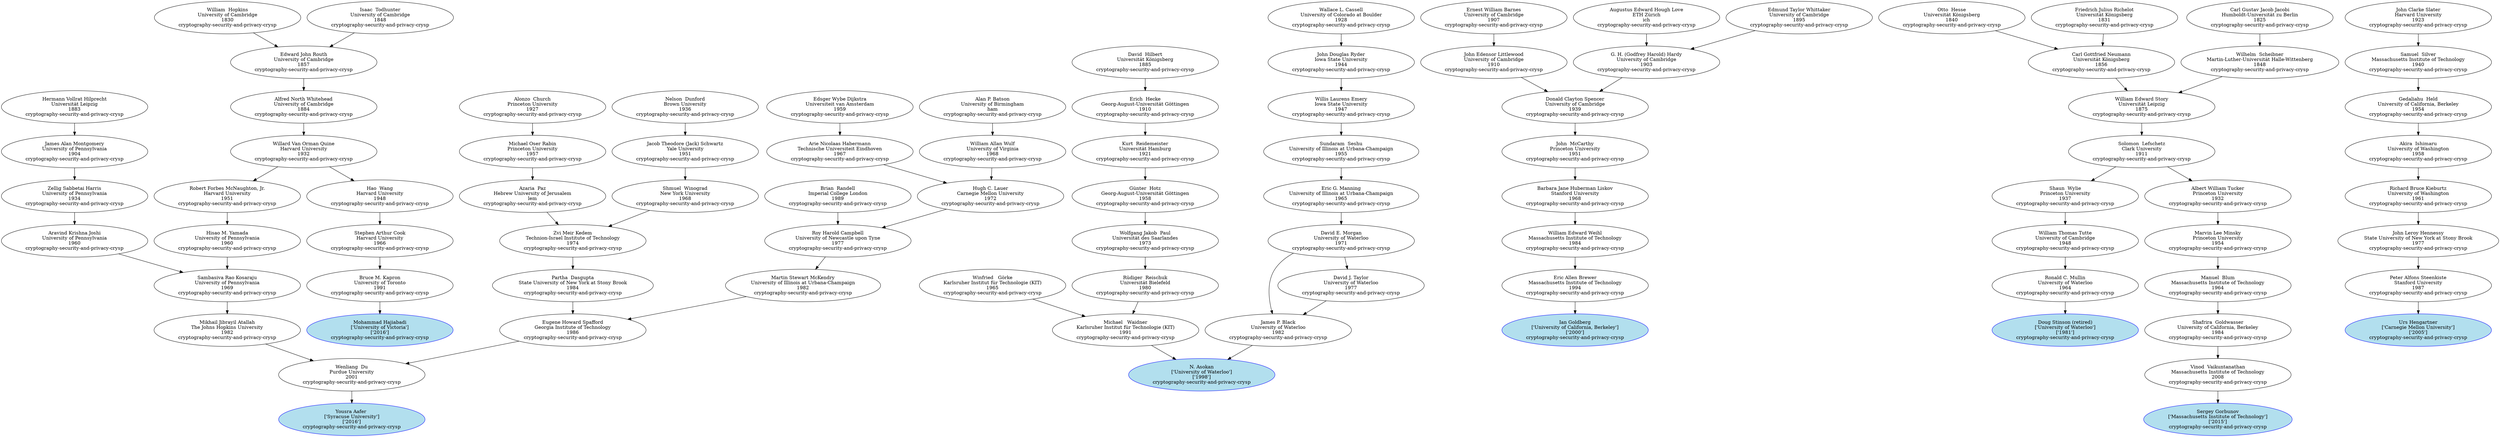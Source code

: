 digraph "Academic Genealogy for cryptography-security-and-privacy-crysp" {
	218594 [label="Yousra Aafer 
['Syracuse University']
['2016']
cryptography-security-and-privacy-crysp" color=blue fillcolor=lightblue2 style=filled]
	67046 [label="N. Asokan
['University of Waterloo']
['1998']
cryptography-security-and-privacy-crysp" color=blue fillcolor=lightblue2 style=filled]
	70144 [label="Ian Goldberg
['University of California, Berkeley']
['2000']
cryptography-security-and-privacy-crysp" color=blue fillcolor=lightblue2 style=filled]
	203875 [label="Sergey Gorbunov
['Massachusetts Institute of Technology']
['2015']
cryptography-security-and-privacy-crysp" color=blue fillcolor=lightblue2 style=filled]
	206018 [label="Mohammad Hajiabadi
['University of Victoria']
['2016']
cryptography-security-and-privacy-crysp" color=blue fillcolor=lightblue2 style=filled]
	145850 [label="Urs Hengartner
['Carnegie Mellon University']
['2005']
cryptography-security-and-privacy-crysp" color=blue fillcolor=lightblue2 style=filled]
	33044 [label="Doug Stinson (retired)
['University of Waterloo']
['1981']
cryptography-security-and-privacy-crysp" color=blue fillcolor=lightblue2 style=filled]
	81699 [label="Wenliang  Du
Purdue University
2001
cryptography-security-and-privacy-crysp"]
	120682 [label="Michael   Waidner
Karlsruher Institut für Technologie (KIT)
1991
cryptography-security-and-privacy-crysp"]
	66819 [label="James P. Black
University of Waterloo
1982
cryptography-security-and-privacy-crysp"]
	67451 [label="Eric Allen Brewer
Massachusetts Institute of Technology
1994
cryptography-security-and-privacy-crysp"]
	133526 [label="Vinod  Vaikuntanathan
Massachusetts Institute of Technology
2008
cryptography-security-and-privacy-crysp"]
	72032 [label="Bruce M. Kapron
University of Toronto
1991
cryptography-security-and-privacy-crysp"]
	50087 [label="Peter Alfons Steenkiste
Stanford University
1987
cryptography-security-and-privacy-crysp"]
	33040 [label="Ronald C. Mullin
University of Waterloo
1964
cryptography-security-and-privacy-crysp"]
	47076 [label="Mikhail Jibrayil Atallah
The Johns Hopkins University
1982
cryptography-security-and-privacy-crysp"]
	81691 [label="Eugene Howard Spafford
Georgia Institute of Technology
1986
cryptography-security-and-privacy-crysp"]
	120676 [label="Winfried   Görke
Karlsruher Institut für Technologie (KIT)
1965
cryptography-security-and-privacy-crysp"]
	58017 [label="Rüdiger  Reischuk
Universität Bielefeld
1980
cryptography-security-and-privacy-crysp"]
	66870 [label="David J. Taylor
University of Waterloo
1977
cryptography-security-and-privacy-crysp"]
	66871 [label="David E. Morgan
University of Waterloo
1971
cryptography-security-and-privacy-crysp"]
	67447 [label="William Edward Weihl
Massachusetts Institute of Technology
1984
cryptography-security-and-privacy-crysp"]
	35879 [label="Shafrira  Goldwasser
University of California, Berkeley
1984
cryptography-security-and-privacy-crysp"]
	14011 [label="Stephen Arthur Cook
Harvard University
1966
cryptography-security-and-privacy-crysp"]
	40909 [label="John Leroy Hennessy
State University of New York at Stony Brook
1977
cryptography-security-and-privacy-crysp"]
	15096 [label="William Thomas Tutte
University of Cambridge
1948
cryptography-security-and-privacy-crysp"]
	50660 [label="Sambasiva Rao Kosaraju
University of Pennsylvania
1969
cryptography-security-and-privacy-crysp"]
	52892 [label="Partha  Dasgupta
State University of New York at Stony Brook
1984
cryptography-security-and-privacy-crysp"]
	106989 [label="Martin Stewart McKendry
University of Illinois at Urbana-Champaign
1982
cryptography-security-and-privacy-crysp"]
	21130 [label="Wolfgang Jakob  Paul
Universität des Saarlandes
1973
cryptography-security-and-privacy-crysp"]
	66872 [label="Eric G. Manning
University of Illinois at Urbana-Champaign
1965
cryptography-security-and-privacy-crysp"]
	61932 [label="Barbara Jane Huberman Liskov
Stanford University
1968
cryptography-security-and-privacy-crysp"]
	13373 [label="Manuel  Blum
Massachusetts Institute of Technology
1964
cryptography-security-and-privacy-crysp"]
	29869 [label="Hao  Wang
Harvard University
1948
cryptography-security-and-privacy-crysp"]
	94545 [label="Richard Bruce Kieburtz
University of Washington
1961
cryptography-security-and-privacy-crysp"]
	1406 [label="Shaun  Wylie
Princeton University
1937
cryptography-security-and-privacy-crysp"]
	129486 [label="Aravind Krishna Joshi
University of Pennsylvania
1960
cryptography-security-and-privacy-crysp"]
	53467 [label="Hisao M. Yamada
University of Pennsylvania
1960
cryptography-security-and-privacy-crysp"]
	11624 [label="Zvi Meir Kedem
Technion-Israel Institute of Technology
1974
cryptography-security-and-privacy-crysp"]
	94846 [label="Roy Harold Campbell
University of Newcastle upon Tyne
1977
cryptography-security-and-privacy-crysp"]
	21668 [label="Günter  Hotz
Georg-August-Universität Göttingen
1958
cryptography-security-and-privacy-crysp"]
	92718 [label="Sundaram  Seshu
University of Illinois at Urbana-Champaign
1955
cryptography-security-and-privacy-crysp"]
	22145 [label="John  McCarthy
Princeton University
1951
cryptography-security-and-privacy-crysp"]
	6869 [label="Marvin Lee Minsky
Princeton University
1954
cryptography-security-and-privacy-crysp"]
	73831 [label="Willard Van Orman Quine
Harvard University
1932
cryptography-security-and-privacy-crysp"]
	21212 [label="Akira  Ishimaru
University of Washington
1958
cryptography-security-and-privacy-crysp"]
	7461 [label="Solomon  Lefschetz
Clark University
1911
cryptography-security-and-privacy-crysp"]
	76341 [label="Zellig Sabbetai Harris
University of Pennsylvania
1934
cryptography-security-and-privacy-crysp"]
	74578 [label="Robert Forbes McNaughton, Jr.
Harvard University
1951
cryptography-security-and-privacy-crysp"]
	74435 [label="Azaria  Paz
Hebrew University of Jerusalem
lem
cryptography-security-and-privacy-crysp"]
	8737 [label="Shmuel  Winograd
New York University
1968
cryptography-security-and-privacy-crysp"]
	149829 [label="Brian  Randell
Imperial College London
1989
cryptography-security-and-privacy-crysp"]
	185791 [label="Hugh C. Lauer
Carnegie Mellon University
1972
cryptography-security-and-privacy-crysp"]
	15252 [label="Kurt  Reidemeister
Universität Hamburg
1921
cryptography-security-and-privacy-crysp"]
	92644 [label="Willis Laurens Emery
Iowa State University
1947
cryptography-security-and-privacy-crysp"]
	10290 [label="Donald Clayton Spencer
University of Cambridge
1939
cryptography-security-and-privacy-crysp"]
	8581 [label="Albert William Tucker
Princeton University
1932
cryptography-security-and-privacy-crysp"]
	78732 [label="Alfred North Whitehead
University of Cambridge
1884
cryptography-security-and-privacy-crysp"]
	35108 [label="Gedaliahu  Held
University of California, Berkeley
1954
cryptography-security-and-privacy-crysp"]
	7451 [label="William Edward Story
Universität Leipzig
1875
cryptography-security-and-privacy-crysp"]
	129621 [label="James Alan Montgomery
University of Pennsylvania
1904
cryptography-security-and-privacy-crysp"]
	8023 [label="Michael Oser Rabin
Princeton University
1957
cryptography-security-and-privacy-crysp"]
	13409 [label="Jacob Theodore (Jack) Schwartz
Yale University
1951
cryptography-security-and-privacy-crysp"]
	50067 [label="Arie Nicolaas Habermann
Technische Universiteit Eindhoven
1967
cryptography-security-and-privacy-crysp"]
	50092 [label="William Allan Wulf
University of Virginia
1968
cryptography-security-and-privacy-crysp"]
	7379 [label="Erich  Hecke
Georg-August-Universität Göttingen
1910
cryptography-security-and-privacy-crysp"]
	92761 [label="John Douglas Ryder
Iowa State University
1944
cryptography-security-and-privacy-crysp"]
	10463 [label="John Edensor Littlewood
University of Cambridge
1910
cryptography-security-and-privacy-crysp"]
	17806 [label="G. H. (Godfrey Harold) Hardy
University of Cambridge
1903
cryptography-security-and-privacy-crysp"]
	101929 [label="Edward John Routh
University of Cambridge
1857
cryptography-security-and-privacy-crysp"]
	144842 [label="Samuel  Silver
Massachusetts Institute of Technology
1940
cryptography-security-and-privacy-crysp"]
	32858 [label="Carl Gottfried Neumann
Universität Königsberg
1856
cryptography-security-and-privacy-crysp"]
	18589 [label="Wilhelm  Scheibner
Martin-Luther-Universität Halle-Wittenberg
1848
cryptography-security-and-privacy-crysp"]
	145782 [label="Hermann Vollrat Hilprecht
Universität Leipzig
1883
cryptography-security-and-privacy-crysp"]
	8011 [label="Alonzo  Church
Princeton University
1927
cryptography-security-and-privacy-crysp"]
	4299 [label="Nelson  Dunford
Brown University
1936
cryptography-security-and-privacy-crysp"]
	45747 [label="Edsger Wybe Dijkstra
Universiteit van Amsterdam
1959
cryptography-security-and-privacy-crysp"]
	63904 [label="Alan P. Batson
University of Birmingham
ham
cryptography-security-and-privacy-crysp"]
	7298 [label="David  Hilbert
Universität Königsberg
1885
cryptography-security-and-privacy-crysp"]
	131580 [label="Wallace L. Cassell
University of Colorado at Boulder
1928
cryptography-security-and-privacy-crysp"]
	12099 [label="Ernest William Barnes
University of Cambridge
1907
cryptography-security-and-privacy-crysp"]
	31354 [label="Augustus Edward Hough Love
ETH Zürich
ich
cryptography-security-and-privacy-crysp"]
	18571 [label="Edmund Taylor Whittaker
University of Cambridge
1895
cryptography-security-and-privacy-crysp"]
	42016 [label="William  Hopkins
University of Cambridge
1830
cryptography-security-and-privacy-crysp"]
	129420 [label="Isaac  Todhunter
University of Cambridge
1848
cryptography-security-and-privacy-crysp"]
	64503 [label="John Clarke Slater
Harvard University
1923
cryptography-security-and-privacy-crysp"]
	46967 [label="Otto  Hesse
Universität Königsberg
1840
cryptography-security-and-privacy-crysp"]
	57706 [label="Friedrich Julius Richelot
Universität Königsberg
1831
cryptography-security-and-privacy-crysp"]
	15635 [label="Carl Gustav Jacob Jacobi
Humboldt-Universität zu Berlin
1825
cryptography-security-and-privacy-crysp"]
	81699 -> 218594
	120682 -> 67046
	66819 -> 67046
	67451 -> 70144
	133526 -> 203875
	72032 -> 206018
	50087 -> 145850
	33040 -> 33044
	47076 -> 81699
	81691 -> 81699
	120676 -> 120682
	58017 -> 120682
	66870 -> 66819
	66871 -> 66819
	67447 -> 67451
	35879 -> 133526
	14011 -> 72032
	40909 -> 50087
	15096 -> 33040
	50660 -> 47076
	52892 -> 81691
	106989 -> 81691
	21130 -> 58017
	66871 -> 66870
	66872 -> 66871
	61932 -> 67447
	13373 -> 35879
	29869 -> 14011
	94545 -> 40909
	1406 -> 15096
	129486 -> 50660
	53467 -> 50660
	11624 -> 52892
	94846 -> 106989
	21668 -> 21130
	92718 -> 66872
	22145 -> 61932
	6869 -> 13373
	73831 -> 29869
	21212 -> 94545
	7461 -> 1406
	76341 -> 129486
	74578 -> 53467
	74435 -> 11624
	8737 -> 11624
	149829 -> 94846
	185791 -> 94846
	15252 -> 21668
	92644 -> 92718
	10290 -> 22145
	8581 -> 6869
	78732 -> 73831
	35108 -> 21212
	7451 -> 7461
	129621 -> 76341
	73831 -> 74578
	8023 -> 74435
	13409 -> 8737
	50067 -> 185791
	50092 -> 185791
	7379 -> 15252
	92761 -> 92644
	10463 -> 10290
	17806 -> 10290
	7461 -> 8581
	101929 -> 78732
	144842 -> 35108
	32858 -> 7451
	18589 -> 7451
	145782 -> 129621
	8011 -> 8023
	4299 -> 13409
	45747 -> 50067
	63904 -> 50092
	7298 -> 7379
	131580 -> 92761
	12099 -> 10463
	31354 -> 17806
	18571 -> 17806
	42016 -> 101929
	129420 -> 101929
	64503 -> 144842
	46967 -> 32858
	57706 -> 32858
	15635 -> 18589
}
